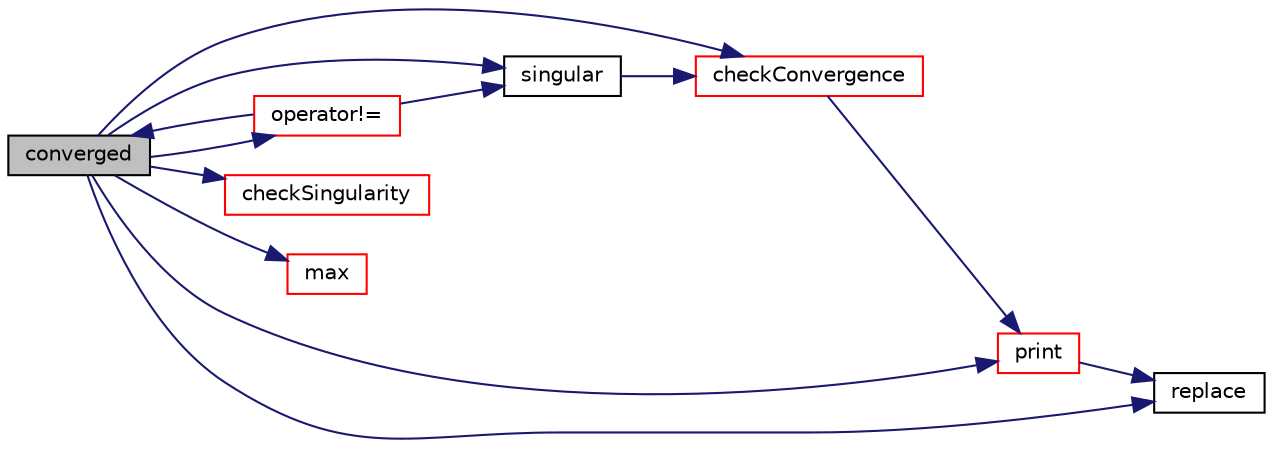digraph "converged"
{
  bgcolor="transparent";
  edge [fontname="Helvetica",fontsize="10",labelfontname="Helvetica",labelfontsize="10"];
  node [fontname="Helvetica",fontsize="10",shape=record];
  rankdir="LR";
  Node1 [label="converged",height=0.2,width=0.4,color="black", fillcolor="grey75", style="filled", fontcolor="black"];
  Node1 -> Node2 [color="midnightblue",fontsize="10",style="solid",fontname="Helvetica"];
  Node2 [label="checkConvergence",height=0.2,width=0.4,color="red",URL="$a02449.html#ab5771e4f4a15c47b3c719a33255be433",tooltip="Check, store and return convergence. "];
  Node2 -> Node3 [color="midnightblue",fontsize="10",style="solid",fontname="Helvetica"];
  Node3 [label="print",height=0.2,width=0.4,color="red",URL="$a02449.html#a188be8f705fb9c9680b30b2d6c3ba910",tooltip="Print summary of solver performance to the given stream. "];
  Node3 -> Node4 [color="midnightblue",fontsize="10",style="solid",fontname="Helvetica"];
  Node4 [label="replace",height=0.2,width=0.4,color="black",URL="$a02449.html#a3bdbb2e87cac0c4b6d2749448044918f",tooltip="Replace component based on the minimal SolverPerformance. "];
  Node1 -> Node5 [color="midnightblue",fontsize="10",style="solid",fontname="Helvetica"];
  Node5 [label="checkSingularity",height=0.2,width=0.4,color="red",URL="$a02449.html#aa749321b47d58d648449b01539ebaeaf",tooltip="Singularity test. "];
  Node1 -> Node6 [color="midnightblue",fontsize="10",style="solid",fontname="Helvetica"];
  Node6 [label="max",height=0.2,width=0.4,color="red",URL="$a02449.html#adaad64ac9b82f2de3967715619fa3c28",tooltip="Return the summary maximum of SolverPerformance<Type> "];
  Node1 -> Node7 [color="midnightblue",fontsize="10",style="solid",fontname="Helvetica"];
  Node7 [label="operator!=",height=0.2,width=0.4,color="red",URL="$a02449.html#a3f3292460aad035e6513f104fb88ce09"];
  Node7 -> Node1 [color="midnightblue",fontsize="10",style="solid",fontname="Helvetica"];
  Node7 -> Node8 [color="midnightblue",fontsize="10",style="solid",fontname="Helvetica"];
  Node8 [label="singular",height=0.2,width=0.4,color="black",URL="$a02449.html#ab3dbdf9c3c0ab75db0bc6eb0ec705c4b",tooltip="Is the matrix singular? "];
  Node8 -> Node2 [color="midnightblue",fontsize="10",style="solid",fontname="Helvetica"];
  Node1 -> Node3 [color="midnightblue",fontsize="10",style="solid",fontname="Helvetica"];
  Node1 -> Node4 [color="midnightblue",fontsize="10",style="solid",fontname="Helvetica"];
  Node1 -> Node8 [color="midnightblue",fontsize="10",style="solid",fontname="Helvetica"];
}
